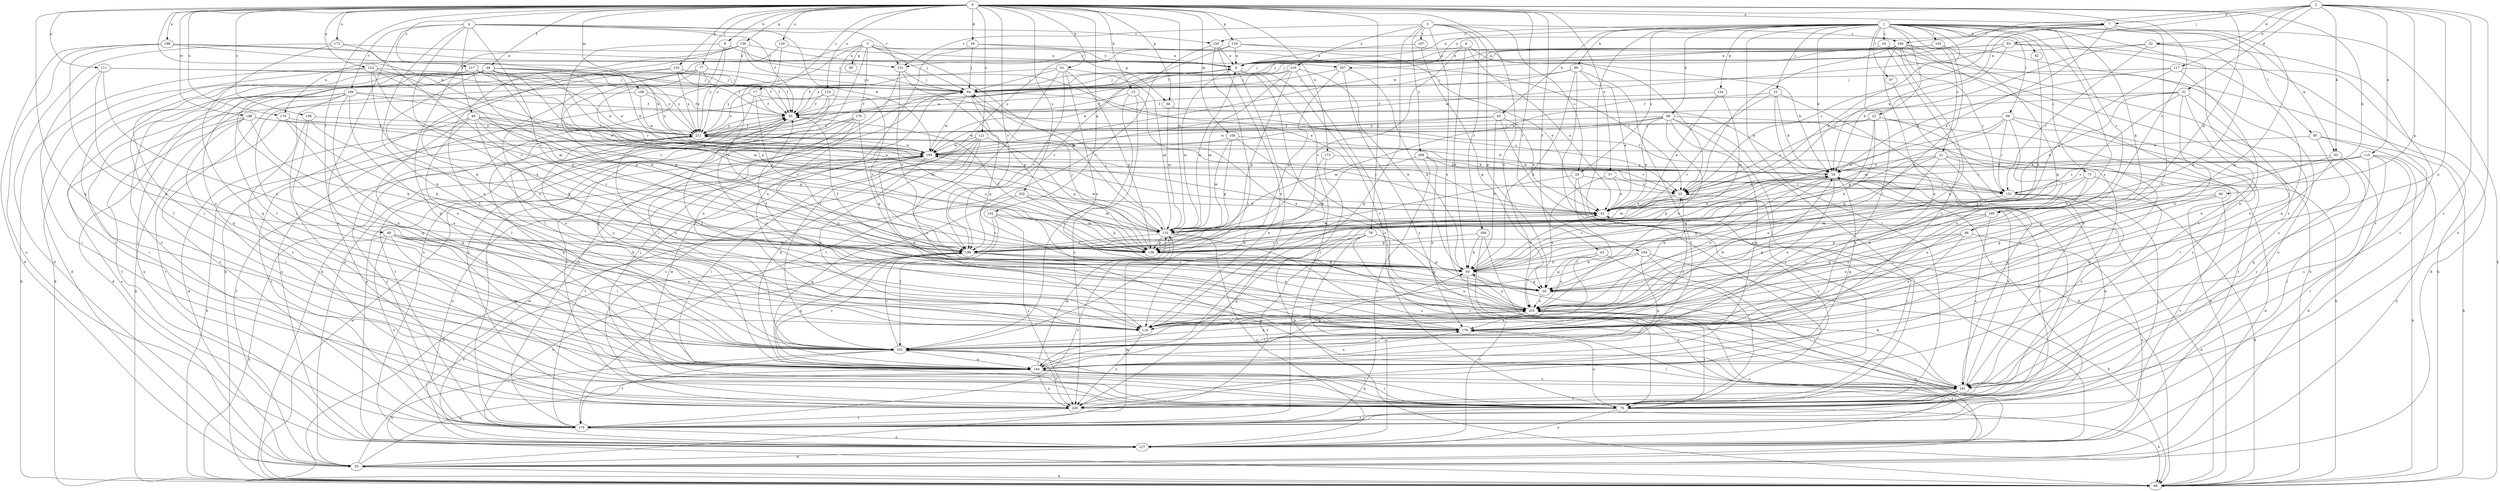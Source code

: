 strict digraph  {
0;
1;
2;
3;
4;
5;
6;
7;
8;
9;
15;
16;
17;
19;
21;
22;
23;
24;
25;
29;
31;
32;
33;
37;
41;
43;
46;
48;
49;
50;
56;
58;
59;
60;
61;
62;
65;
66;
68;
69;
73;
76;
77;
78;
83;
84;
86;
89;
92;
93;
95;
97;
101;
104;
108;
110;
111;
115;
117;
118;
120;
121;
122;
124;
127;
129;
130;
133;
134;
136;
142;
144;
149;
150;
151;
152;
158;
161;
164;
165;
166;
167;
168;
169;
170;
172;
173;
174;
176;
178;
186;
188;
195;
198;
202;
203;
207;
208;
210;
211;
217;
220;
0 -> 7  [label=a];
0 -> 9  [label=b];
0 -> 15  [label=b];
0 -> 17  [label=c];
0 -> 29  [label=d];
0 -> 37  [label=e];
0 -> 43  [label=f];
0 -> 46  [label=f];
0 -> 48  [label=f];
0 -> 56  [label=g];
0 -> 60  [label=h];
0 -> 61  [label=h];
0 -> 77  [label=j];
0 -> 78  [label=j];
0 -> 86  [label=k];
0 -> 104  [label=m];
0 -> 108  [label=m];
0 -> 110  [label=m];
0 -> 111  [label=n];
0 -> 120  [label=o];
0 -> 121  [label=o];
0 -> 122  [label=o];
0 -> 124  [label=o];
0 -> 129  [label=p];
0 -> 130  [label=p];
0 -> 133  [label=p];
0 -> 142  [label=q];
0 -> 144  [label=q];
0 -> 149  [label=r];
0 -> 158  [label=s];
0 -> 164  [label=t];
0 -> 172  [label=u];
0 -> 173  [label=u];
0 -> 174  [label=u];
0 -> 186  [label=v];
0 -> 188  [label=w];
0 -> 195  [label=w];
0 -> 198  [label=x];
0 -> 202  [label=x];
0 -> 203  [label=x];
0 -> 217  [label=z];
1 -> 16  [label=b];
1 -> 19  [label=c];
1 -> 21  [label=c];
1 -> 22  [label=c];
1 -> 23  [label=c];
1 -> 24  [label=c];
1 -> 41  [label=e];
1 -> 62  [label=h];
1 -> 65  [label=h];
1 -> 66  [label=h];
1 -> 69  [label=i];
1 -> 73  [label=i];
1 -> 76  [label=i];
1 -> 86  [label=k];
1 -> 89  [label=k];
1 -> 92  [label=k];
1 -> 95  [label=l];
1 -> 97  [label=l];
1 -> 101  [label=l];
1 -> 127  [label=o];
1 -> 134  [label=p];
1 -> 149  [label=r];
1 -> 150  [label=r];
1 -> 161  [label=s];
1 -> 165  [label=t];
1 -> 203  [label=x];
1 -> 207  [label=y];
2 -> 7  [label=a];
2 -> 31  [label=d];
2 -> 32  [label=d];
2 -> 83  [label=j];
2 -> 92  [label=k];
2 -> 115  [label=n];
2 -> 117  [label=n];
2 -> 118  [label=n];
2 -> 127  [label=o];
2 -> 136  [label=p];
2 -> 195  [label=w];
2 -> 220  [label=z];
3 -> 33  [label=d];
3 -> 56  [label=g];
3 -> 58  [label=g];
3 -> 68  [label=h];
3 -> 84  [label=j];
3 -> 110  [label=m];
3 -> 127  [label=o];
3 -> 174  [label=u];
3 -> 176  [label=u];
3 -> 207  [label=y];
4 -> 49  [label=f];
4 -> 50  [label=f];
4 -> 118  [label=n];
4 -> 150  [label=r];
4 -> 151  [label=r];
4 -> 166  [label=t];
4 -> 186  [label=v];
4 -> 195  [label=w];
4 -> 203  [label=x];
4 -> 220  [label=z];
5 -> 24  [label=c];
5 -> 59  [label=g];
5 -> 144  [label=q];
5 -> 151  [label=r];
5 -> 167  [label=t];
5 -> 168  [label=t];
5 -> 169  [label=t];
5 -> 203  [label=x];
5 -> 208  [label=y];
5 -> 210  [label=y];
6 -> 25  [label=c];
6 -> 41  [label=e];
6 -> 93  [label=k];
6 -> 151  [label=r];
6 -> 186  [label=v];
7 -> 8  [label=a];
7 -> 16  [label=b];
7 -> 25  [label=c];
7 -> 41  [label=e];
7 -> 59  [label=g];
7 -> 68  [label=h];
7 -> 169  [label=t];
7 -> 178  [label=u];
8 -> 84  [label=j];
8 -> 110  [label=m];
8 -> 118  [label=n];
8 -> 161  [label=s];
8 -> 170  [label=t];
8 -> 211  [label=y];
8 -> 220  [label=z];
9 -> 93  [label=k];
9 -> 136  [label=p];
9 -> 151  [label=r];
9 -> 211  [label=y];
15 -> 50  [label=f];
15 -> 101  [label=l];
15 -> 203  [label=x];
15 -> 220  [label=z];
16 -> 25  [label=c];
16 -> 59  [label=g];
16 -> 76  [label=i];
16 -> 136  [label=p];
16 -> 144  [label=q];
16 -> 152  [label=r];
16 -> 178  [label=u];
16 -> 203  [label=x];
16 -> 220  [label=z];
17 -> 25  [label=c];
17 -> 50  [label=f];
17 -> 101  [label=l];
17 -> 186  [label=v];
17 -> 211  [label=y];
19 -> 8  [label=a];
19 -> 68  [label=h];
19 -> 127  [label=o];
19 -> 161  [label=s];
21 -> 16  [label=b];
21 -> 33  [label=d];
21 -> 118  [label=n];
21 -> 136  [label=p];
21 -> 144  [label=q];
21 -> 186  [label=v];
21 -> 203  [label=x];
22 -> 25  [label=c];
22 -> 68  [label=h];
22 -> 93  [label=k];
22 -> 101  [label=l];
22 -> 136  [label=p];
22 -> 211  [label=y];
23 -> 16  [label=b];
23 -> 50  [label=f];
23 -> 161  [label=s];
23 -> 170  [label=t];
23 -> 186  [label=v];
24 -> 101  [label=l];
24 -> 152  [label=r];
24 -> 186  [label=v];
24 -> 220  [label=z];
25 -> 41  [label=e];
25 -> 76  [label=i];
25 -> 101  [label=l];
25 -> 110  [label=m];
29 -> 8  [label=a];
29 -> 25  [label=c];
29 -> 84  [label=j];
29 -> 118  [label=n];
31 -> 41  [label=e];
31 -> 50  [label=f];
31 -> 118  [label=n];
31 -> 178  [label=u];
31 -> 186  [label=v];
31 -> 195  [label=w];
31 -> 203  [label=x];
32 -> 8  [label=a];
32 -> 16  [label=b];
32 -> 93  [label=k];
32 -> 152  [label=r];
32 -> 161  [label=s];
33 -> 50  [label=f];
33 -> 68  [label=h];
33 -> 110  [label=m];
33 -> 144  [label=q];
33 -> 178  [label=u];
33 -> 186  [label=v];
37 -> 25  [label=c];
37 -> 41  [label=e];
37 -> 203  [label=x];
41 -> 110  [label=m];
41 -> 211  [label=y];
43 -> 59  [label=g];
43 -> 76  [label=i];
43 -> 93  [label=k];
43 -> 203  [label=x];
46 -> 41  [label=e];
46 -> 50  [label=f];
46 -> 76  [label=i];
46 -> 84  [label=j];
46 -> 101  [label=l];
46 -> 110  [label=m];
46 -> 136  [label=p];
46 -> 144  [label=q];
46 -> 195  [label=w];
46 -> 203  [label=x];
46 -> 211  [label=y];
46 -> 220  [label=z];
48 -> 68  [label=h];
48 -> 76  [label=i];
48 -> 93  [label=k];
48 -> 101  [label=l];
48 -> 136  [label=p];
48 -> 144  [label=q];
48 -> 170  [label=t];
48 -> 178  [label=u];
49 -> 33  [label=d];
49 -> 101  [label=l];
49 -> 110  [label=m];
49 -> 136  [label=p];
49 -> 144  [label=q];
49 -> 178  [label=u];
49 -> 186  [label=v];
49 -> 195  [label=w];
49 -> 211  [label=y];
50 -> 8  [label=a];
50 -> 178  [label=u];
50 -> 211  [label=y];
56 -> 16  [label=b];
56 -> 110  [label=m];
59 -> 50  [label=f];
59 -> 203  [label=x];
60 -> 41  [label=e];
60 -> 59  [label=g];
60 -> 118  [label=n];
60 -> 170  [label=t];
61 -> 50  [label=f];
61 -> 84  [label=j];
61 -> 110  [label=m];
61 -> 136  [label=p];
61 -> 170  [label=t];
61 -> 186  [label=v];
61 -> 203  [label=x];
62 -> 93  [label=k];
65 -> 41  [label=e];
65 -> 68  [label=h];
65 -> 93  [label=k];
65 -> 195  [label=w];
65 -> 211  [label=y];
66 -> 41  [label=e];
66 -> 68  [label=h];
66 -> 76  [label=i];
66 -> 110  [label=m];
66 -> 144  [label=q];
66 -> 195  [label=w];
66 -> 203  [label=x];
66 -> 211  [label=y];
66 -> 220  [label=z];
68 -> 41  [label=e];
68 -> 195  [label=w];
69 -> 41  [label=e];
69 -> 110  [label=m];
69 -> 152  [label=r];
69 -> 161  [label=s];
69 -> 170  [label=t];
69 -> 178  [label=u];
69 -> 211  [label=y];
73 -> 152  [label=r];
73 -> 161  [label=s];
73 -> 178  [label=u];
73 -> 203  [label=x];
76 -> 16  [label=b];
76 -> 68  [label=h];
76 -> 84  [label=j];
76 -> 101  [label=l];
76 -> 127  [label=o];
76 -> 144  [label=q];
76 -> 170  [label=t];
76 -> 178  [label=u];
77 -> 50  [label=f];
77 -> 84  [label=j];
77 -> 101  [label=l];
77 -> 136  [label=p];
77 -> 211  [label=y];
77 -> 220  [label=z];
78 -> 59  [label=g];
78 -> 127  [label=o];
78 -> 144  [label=q];
78 -> 161  [label=s];
78 -> 170  [label=t];
78 -> 186  [label=v];
83 -> 8  [label=a];
83 -> 25  [label=c];
83 -> 84  [label=j];
83 -> 144  [label=q];
83 -> 195  [label=w];
83 -> 220  [label=z];
84 -> 50  [label=f];
84 -> 59  [label=g];
84 -> 152  [label=r];
84 -> 170  [label=t];
84 -> 195  [label=w];
86 -> 59  [label=g];
86 -> 127  [label=o];
86 -> 136  [label=p];
86 -> 178  [label=u];
86 -> 203  [label=x];
89 -> 41  [label=e];
89 -> 76  [label=i];
89 -> 84  [label=j];
89 -> 93  [label=k];
89 -> 144  [label=q];
89 -> 211  [label=y];
92 -> 16  [label=b];
92 -> 33  [label=d];
92 -> 59  [label=g];
92 -> 76  [label=i];
92 -> 101  [label=l];
93 -> 25  [label=c];
93 -> 41  [label=e];
93 -> 50  [label=f];
93 -> 59  [label=g];
93 -> 127  [label=o];
93 -> 203  [label=x];
95 -> 33  [label=d];
95 -> 68  [label=h];
95 -> 195  [label=w];
95 -> 220  [label=z];
97 -> 101  [label=l];
101 -> 68  [label=h];
101 -> 144  [label=q];
101 -> 170  [label=t];
101 -> 186  [label=v];
101 -> 203  [label=x];
101 -> 220  [label=z];
104 -> 16  [label=b];
104 -> 110  [label=m];
104 -> 136  [label=p];
104 -> 195  [label=w];
104 -> 203  [label=x];
108 -> 50  [label=f];
108 -> 76  [label=i];
108 -> 195  [label=w];
108 -> 211  [label=y];
110 -> 8  [label=a];
110 -> 16  [label=b];
110 -> 84  [label=j];
110 -> 127  [label=o];
110 -> 136  [label=p];
110 -> 161  [label=s];
110 -> 170  [label=t];
110 -> 186  [label=v];
110 -> 195  [label=w];
111 -> 50  [label=f];
111 -> 76  [label=i];
111 -> 84  [label=j];
111 -> 118  [label=n];
111 -> 203  [label=x];
115 -> 16  [label=b];
115 -> 25  [label=c];
115 -> 68  [label=h];
115 -> 136  [label=p];
115 -> 144  [label=q];
115 -> 152  [label=r];
115 -> 161  [label=s];
115 -> 170  [label=t];
117 -> 16  [label=b];
117 -> 33  [label=d];
117 -> 41  [label=e];
117 -> 84  [label=j];
117 -> 118  [label=n];
118 -> 211  [label=y];
118 -> 220  [label=z];
120 -> 8  [label=a];
120 -> 118  [label=n];
120 -> 186  [label=v];
121 -> 76  [label=i];
121 -> 118  [label=n];
121 -> 136  [label=p];
121 -> 144  [label=q];
121 -> 195  [label=w];
121 -> 220  [label=z];
122 -> 33  [label=d];
122 -> 68  [label=h];
122 -> 84  [label=j];
122 -> 110  [label=m];
122 -> 136  [label=p];
122 -> 186  [label=v];
122 -> 211  [label=y];
124 -> 50  [label=f];
124 -> 118  [label=n];
124 -> 127  [label=o];
124 -> 186  [label=v];
124 -> 220  [label=z];
127 -> 33  [label=d];
127 -> 195  [label=w];
127 -> 203  [label=x];
129 -> 8  [label=a];
129 -> 16  [label=b];
129 -> 41  [label=e];
129 -> 101  [label=l];
129 -> 186  [label=v];
130 -> 8  [label=a];
130 -> 41  [label=e];
130 -> 68  [label=h];
130 -> 84  [label=j];
130 -> 101  [label=l];
130 -> 144  [label=q];
130 -> 211  [label=y];
133 -> 50  [label=f];
133 -> 84  [label=j];
133 -> 93  [label=k];
133 -> 101  [label=l];
133 -> 211  [label=y];
134 -> 41  [label=e];
134 -> 50  [label=f];
134 -> 110  [label=m];
136 -> 41  [label=e];
136 -> 50  [label=f];
136 -> 59  [label=g];
136 -> 84  [label=j];
136 -> 211  [label=y];
142 -> 101  [label=l];
142 -> 110  [label=m];
142 -> 186  [label=v];
142 -> 203  [label=x];
142 -> 220  [label=z];
144 -> 76  [label=i];
144 -> 93  [label=k];
144 -> 110  [label=m];
144 -> 161  [label=s];
144 -> 178  [label=u];
144 -> 186  [label=v];
144 -> 220  [label=z];
149 -> 59  [label=g];
149 -> 110  [label=m];
149 -> 161  [label=s];
149 -> 203  [label=x];
150 -> 8  [label=a];
150 -> 101  [label=l];
150 -> 118  [label=n];
150 -> 186  [label=v];
151 -> 84  [label=j];
151 -> 136  [label=p];
151 -> 144  [label=q];
151 -> 186  [label=v];
152 -> 68  [label=h];
152 -> 76  [label=i];
152 -> 178  [label=u];
152 -> 211  [label=y];
152 -> 220  [label=z];
158 -> 76  [label=i];
158 -> 93  [label=k];
158 -> 101  [label=l];
158 -> 211  [label=y];
161 -> 16  [label=b];
161 -> 76  [label=i];
161 -> 93  [label=k];
161 -> 101  [label=l];
161 -> 195  [label=w];
161 -> 220  [label=z];
164 -> 68  [label=h];
164 -> 93  [label=k];
164 -> 118  [label=n];
164 -> 144  [label=q];
164 -> 170  [label=t];
165 -> 8  [label=a];
165 -> 59  [label=g];
165 -> 84  [label=j];
165 -> 93  [label=k];
166 -> 33  [label=d];
166 -> 41  [label=e];
166 -> 50  [label=f];
166 -> 68  [label=h];
166 -> 118  [label=n];
166 -> 127  [label=o];
166 -> 144  [label=q];
166 -> 170  [label=t];
166 -> 220  [label=z];
167 -> 8  [label=a];
167 -> 59  [label=g];
168 -> 76  [label=i];
168 -> 93  [label=k];
168 -> 127  [label=o];
168 -> 136  [label=p];
169 -> 8  [label=a];
169 -> 25  [label=c];
169 -> 50  [label=f];
169 -> 68  [label=h];
169 -> 84  [label=j];
169 -> 118  [label=n];
169 -> 152  [label=r];
169 -> 161  [label=s];
169 -> 178  [label=u];
169 -> 220  [label=z];
170 -> 50  [label=f];
170 -> 84  [label=j];
170 -> 127  [label=o];
170 -> 211  [label=y];
172 -> 8  [label=a];
172 -> 33  [label=d];
172 -> 144  [label=q];
172 -> 186  [label=v];
173 -> 16  [label=b];
173 -> 68  [label=h];
173 -> 118  [label=n];
174 -> 93  [label=k];
174 -> 170  [label=t];
174 -> 178  [label=u];
174 -> 211  [label=y];
176 -> 59  [label=g];
176 -> 101  [label=l];
176 -> 127  [label=o];
176 -> 178  [label=u];
176 -> 211  [label=y];
176 -> 220  [label=z];
178 -> 16  [label=b];
178 -> 50  [label=f];
178 -> 101  [label=l];
178 -> 195  [label=w];
186 -> 93  [label=k];
186 -> 127  [label=o];
186 -> 144  [label=q];
186 -> 161  [label=s];
186 -> 203  [label=x];
188 -> 25  [label=c];
188 -> 76  [label=i];
188 -> 93  [label=k];
188 -> 118  [label=n];
188 -> 127  [label=o];
188 -> 170  [label=t];
188 -> 211  [label=y];
195 -> 16  [label=b];
195 -> 118  [label=n];
195 -> 127  [label=o];
195 -> 170  [label=t];
198 -> 8  [label=a];
198 -> 16  [label=b];
198 -> 33  [label=d];
198 -> 127  [label=o];
198 -> 178  [label=u];
198 -> 195  [label=w];
202 -> 41  [label=e];
202 -> 68  [label=h];
202 -> 93  [label=k];
202 -> 110  [label=m];
202 -> 144  [label=q];
203 -> 16  [label=b];
203 -> 76  [label=i];
203 -> 118  [label=n];
203 -> 127  [label=o];
203 -> 178  [label=u];
207 -> 84  [label=j];
207 -> 93  [label=k];
207 -> 136  [label=p];
207 -> 161  [label=s];
208 -> 16  [label=b];
208 -> 25  [label=c];
208 -> 170  [label=t];
208 -> 178  [label=u];
208 -> 186  [label=v];
210 -> 76  [label=i];
210 -> 84  [label=j];
210 -> 93  [label=k];
210 -> 110  [label=m];
210 -> 136  [label=p];
210 -> 195  [label=w];
211 -> 8  [label=a];
211 -> 50  [label=f];
211 -> 68  [label=h];
211 -> 144  [label=q];
211 -> 170  [label=t];
211 -> 178  [label=u];
211 -> 195  [label=w];
217 -> 68  [label=h];
217 -> 84  [label=j];
217 -> 101  [label=l];
217 -> 136  [label=p];
217 -> 152  [label=r];
217 -> 195  [label=w];
220 -> 170  [label=t];
}
